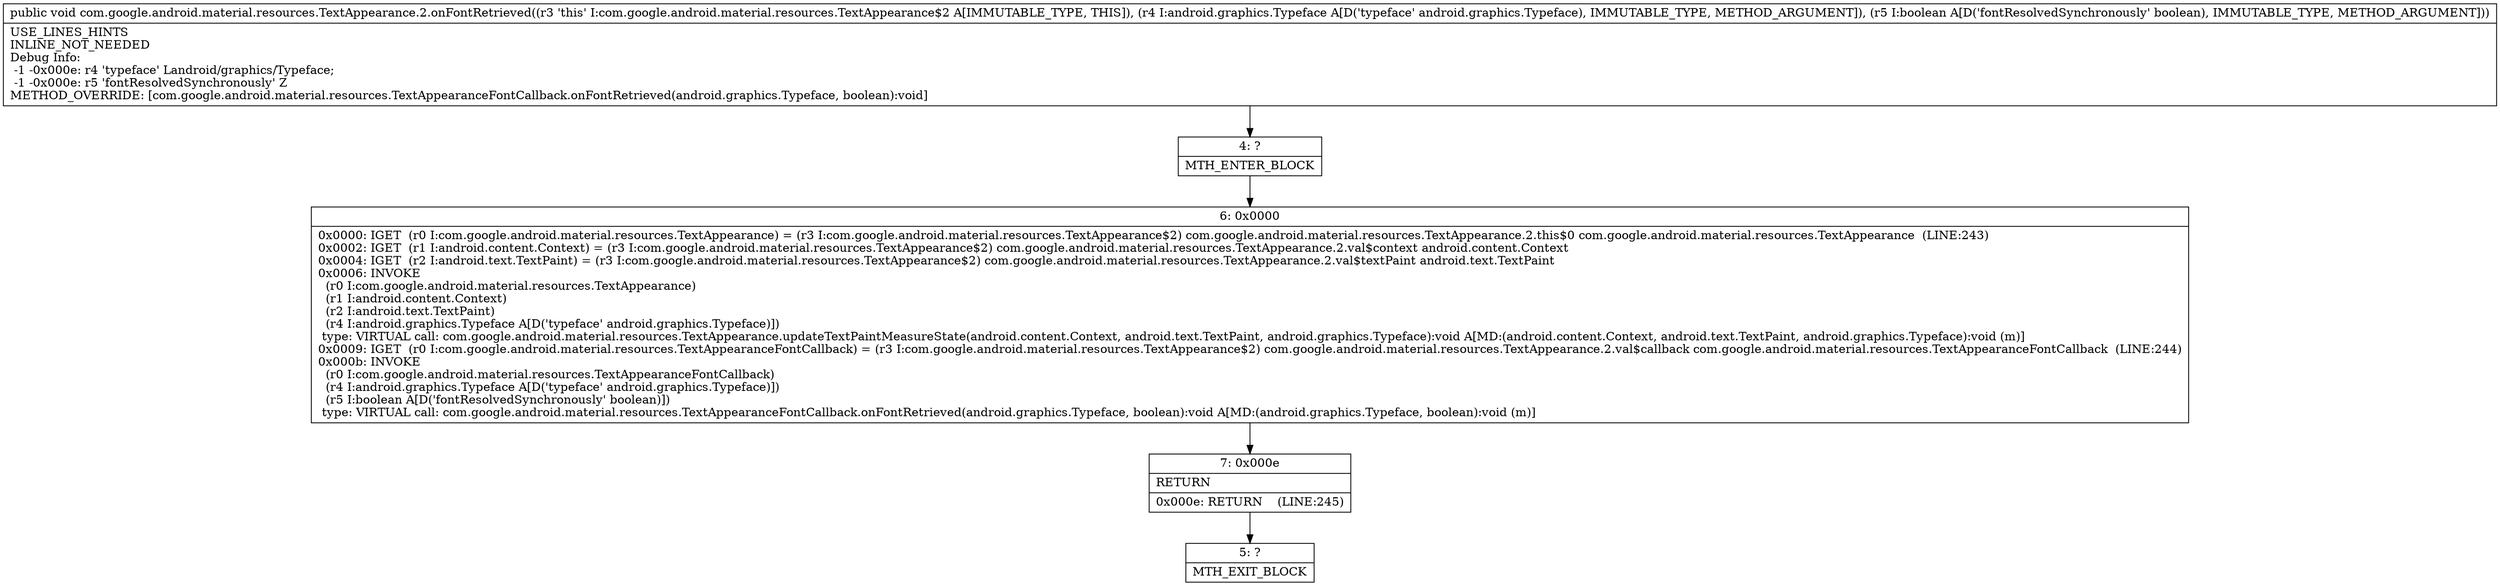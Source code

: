 digraph "CFG forcom.google.android.material.resources.TextAppearance.2.onFontRetrieved(Landroid\/graphics\/Typeface;Z)V" {
Node_4 [shape=record,label="{4\:\ ?|MTH_ENTER_BLOCK\l}"];
Node_6 [shape=record,label="{6\:\ 0x0000|0x0000: IGET  (r0 I:com.google.android.material.resources.TextAppearance) = (r3 I:com.google.android.material.resources.TextAppearance$2) com.google.android.material.resources.TextAppearance.2.this$0 com.google.android.material.resources.TextAppearance  (LINE:243)\l0x0002: IGET  (r1 I:android.content.Context) = (r3 I:com.google.android.material.resources.TextAppearance$2) com.google.android.material.resources.TextAppearance.2.val$context android.content.Context \l0x0004: IGET  (r2 I:android.text.TextPaint) = (r3 I:com.google.android.material.resources.TextAppearance$2) com.google.android.material.resources.TextAppearance.2.val$textPaint android.text.TextPaint \l0x0006: INVOKE  \l  (r0 I:com.google.android.material.resources.TextAppearance)\l  (r1 I:android.content.Context)\l  (r2 I:android.text.TextPaint)\l  (r4 I:android.graphics.Typeface A[D('typeface' android.graphics.Typeface)])\l type: VIRTUAL call: com.google.android.material.resources.TextAppearance.updateTextPaintMeasureState(android.content.Context, android.text.TextPaint, android.graphics.Typeface):void A[MD:(android.content.Context, android.text.TextPaint, android.graphics.Typeface):void (m)]\l0x0009: IGET  (r0 I:com.google.android.material.resources.TextAppearanceFontCallback) = (r3 I:com.google.android.material.resources.TextAppearance$2) com.google.android.material.resources.TextAppearance.2.val$callback com.google.android.material.resources.TextAppearanceFontCallback  (LINE:244)\l0x000b: INVOKE  \l  (r0 I:com.google.android.material.resources.TextAppearanceFontCallback)\l  (r4 I:android.graphics.Typeface A[D('typeface' android.graphics.Typeface)])\l  (r5 I:boolean A[D('fontResolvedSynchronously' boolean)])\l type: VIRTUAL call: com.google.android.material.resources.TextAppearanceFontCallback.onFontRetrieved(android.graphics.Typeface, boolean):void A[MD:(android.graphics.Typeface, boolean):void (m)]\l}"];
Node_7 [shape=record,label="{7\:\ 0x000e|RETURN\l|0x000e: RETURN    (LINE:245)\l}"];
Node_5 [shape=record,label="{5\:\ ?|MTH_EXIT_BLOCK\l}"];
MethodNode[shape=record,label="{public void com.google.android.material.resources.TextAppearance.2.onFontRetrieved((r3 'this' I:com.google.android.material.resources.TextAppearance$2 A[IMMUTABLE_TYPE, THIS]), (r4 I:android.graphics.Typeface A[D('typeface' android.graphics.Typeface), IMMUTABLE_TYPE, METHOD_ARGUMENT]), (r5 I:boolean A[D('fontResolvedSynchronously' boolean), IMMUTABLE_TYPE, METHOD_ARGUMENT]))  | USE_LINES_HINTS\lINLINE_NOT_NEEDED\lDebug Info:\l  \-1 \-0x000e: r4 'typeface' Landroid\/graphics\/Typeface;\l  \-1 \-0x000e: r5 'fontResolvedSynchronously' Z\lMETHOD_OVERRIDE: [com.google.android.material.resources.TextAppearanceFontCallback.onFontRetrieved(android.graphics.Typeface, boolean):void]\l}"];
MethodNode -> Node_4;Node_4 -> Node_6;
Node_6 -> Node_7;
Node_7 -> Node_5;
}

